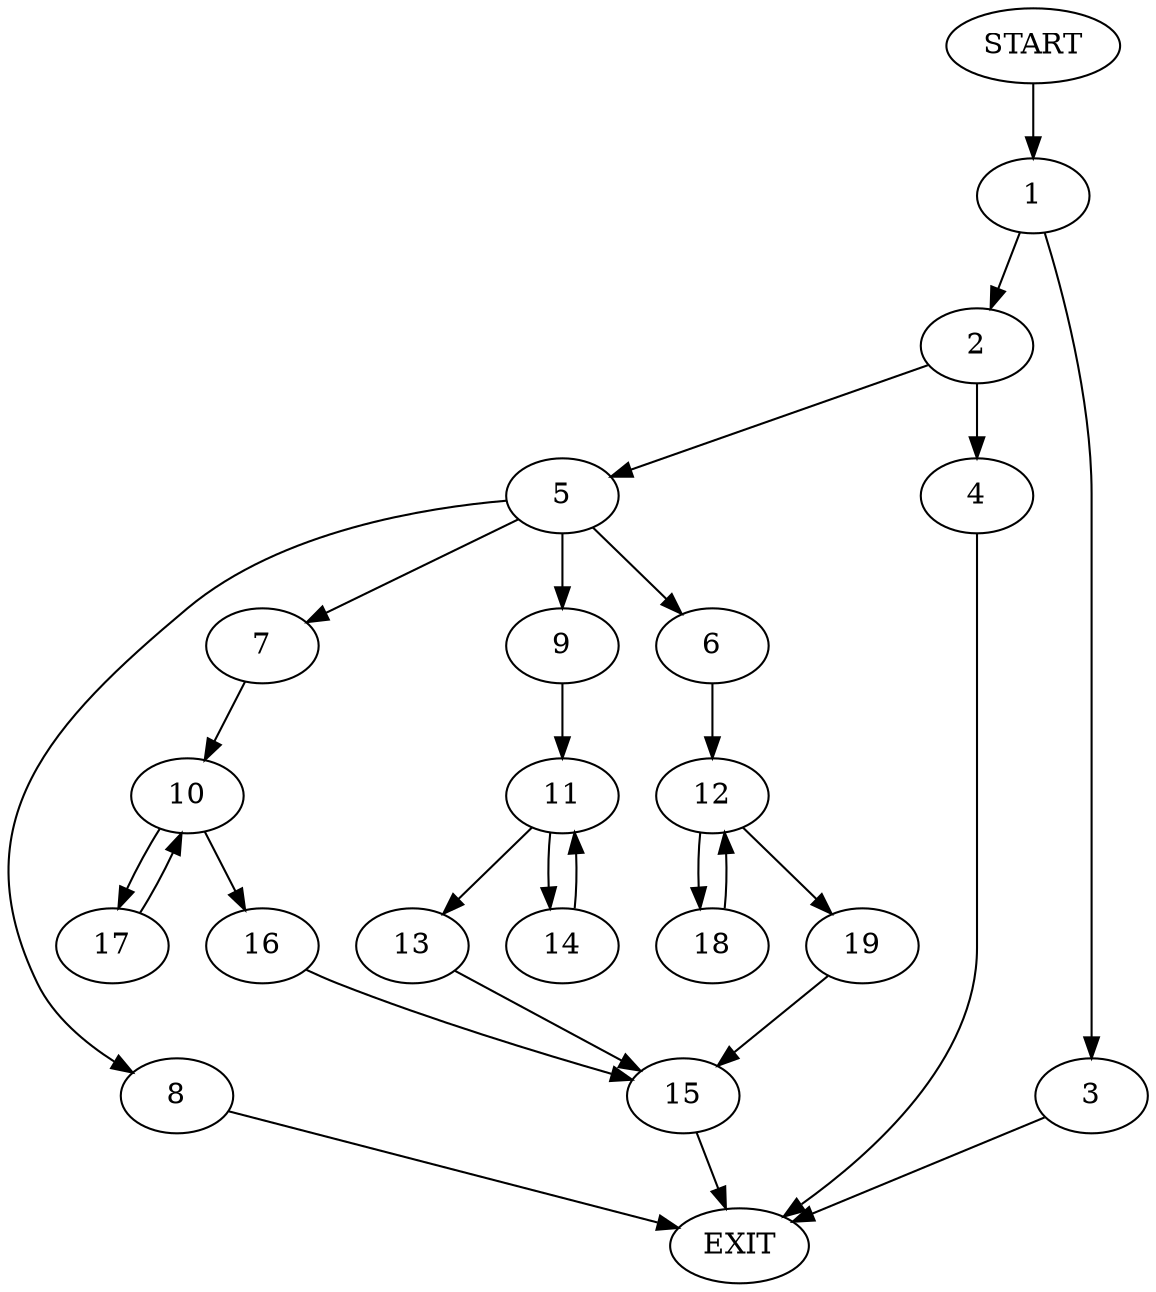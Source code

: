 digraph {
0 [label="START"]
20 [label="EXIT"]
0 -> 1
1 -> 2
1 -> 3
3 -> 20
2 -> 4
2 -> 5
5 -> 6
5 -> 7
5 -> 8
5 -> 9
4 -> 20
7 -> 10
9 -> 11
6 -> 12
8 -> 20
11 -> 13
11 -> 14
13 -> 15
14 -> 11
15 -> 20
10 -> 16
10 -> 17
17 -> 10
16 -> 15
12 -> 18
12 -> 19
19 -> 15
18 -> 12
}
